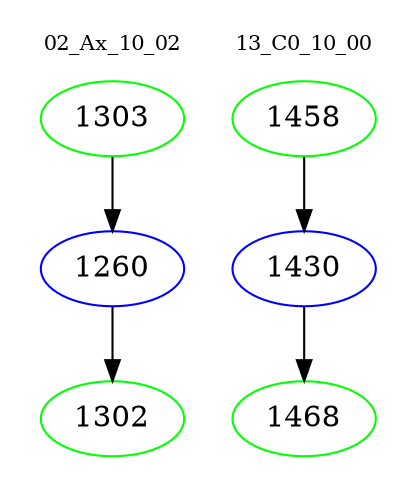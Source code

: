 digraph{
subgraph cluster_0 {
color = white
label = "02_Ax_10_02";
fontsize=10;
T0_1303 [label="1303", color="green"]
T0_1303 -> T0_1260 [color="black"]
T0_1260 [label="1260", color="blue"]
T0_1260 -> T0_1302 [color="black"]
T0_1302 [label="1302", color="green"]
}
subgraph cluster_1 {
color = white
label = "13_C0_10_00";
fontsize=10;
T1_1458 [label="1458", color="green"]
T1_1458 -> T1_1430 [color="black"]
T1_1430 [label="1430", color="blue"]
T1_1430 -> T1_1468 [color="black"]
T1_1468 [label="1468", color="green"]
}
}

